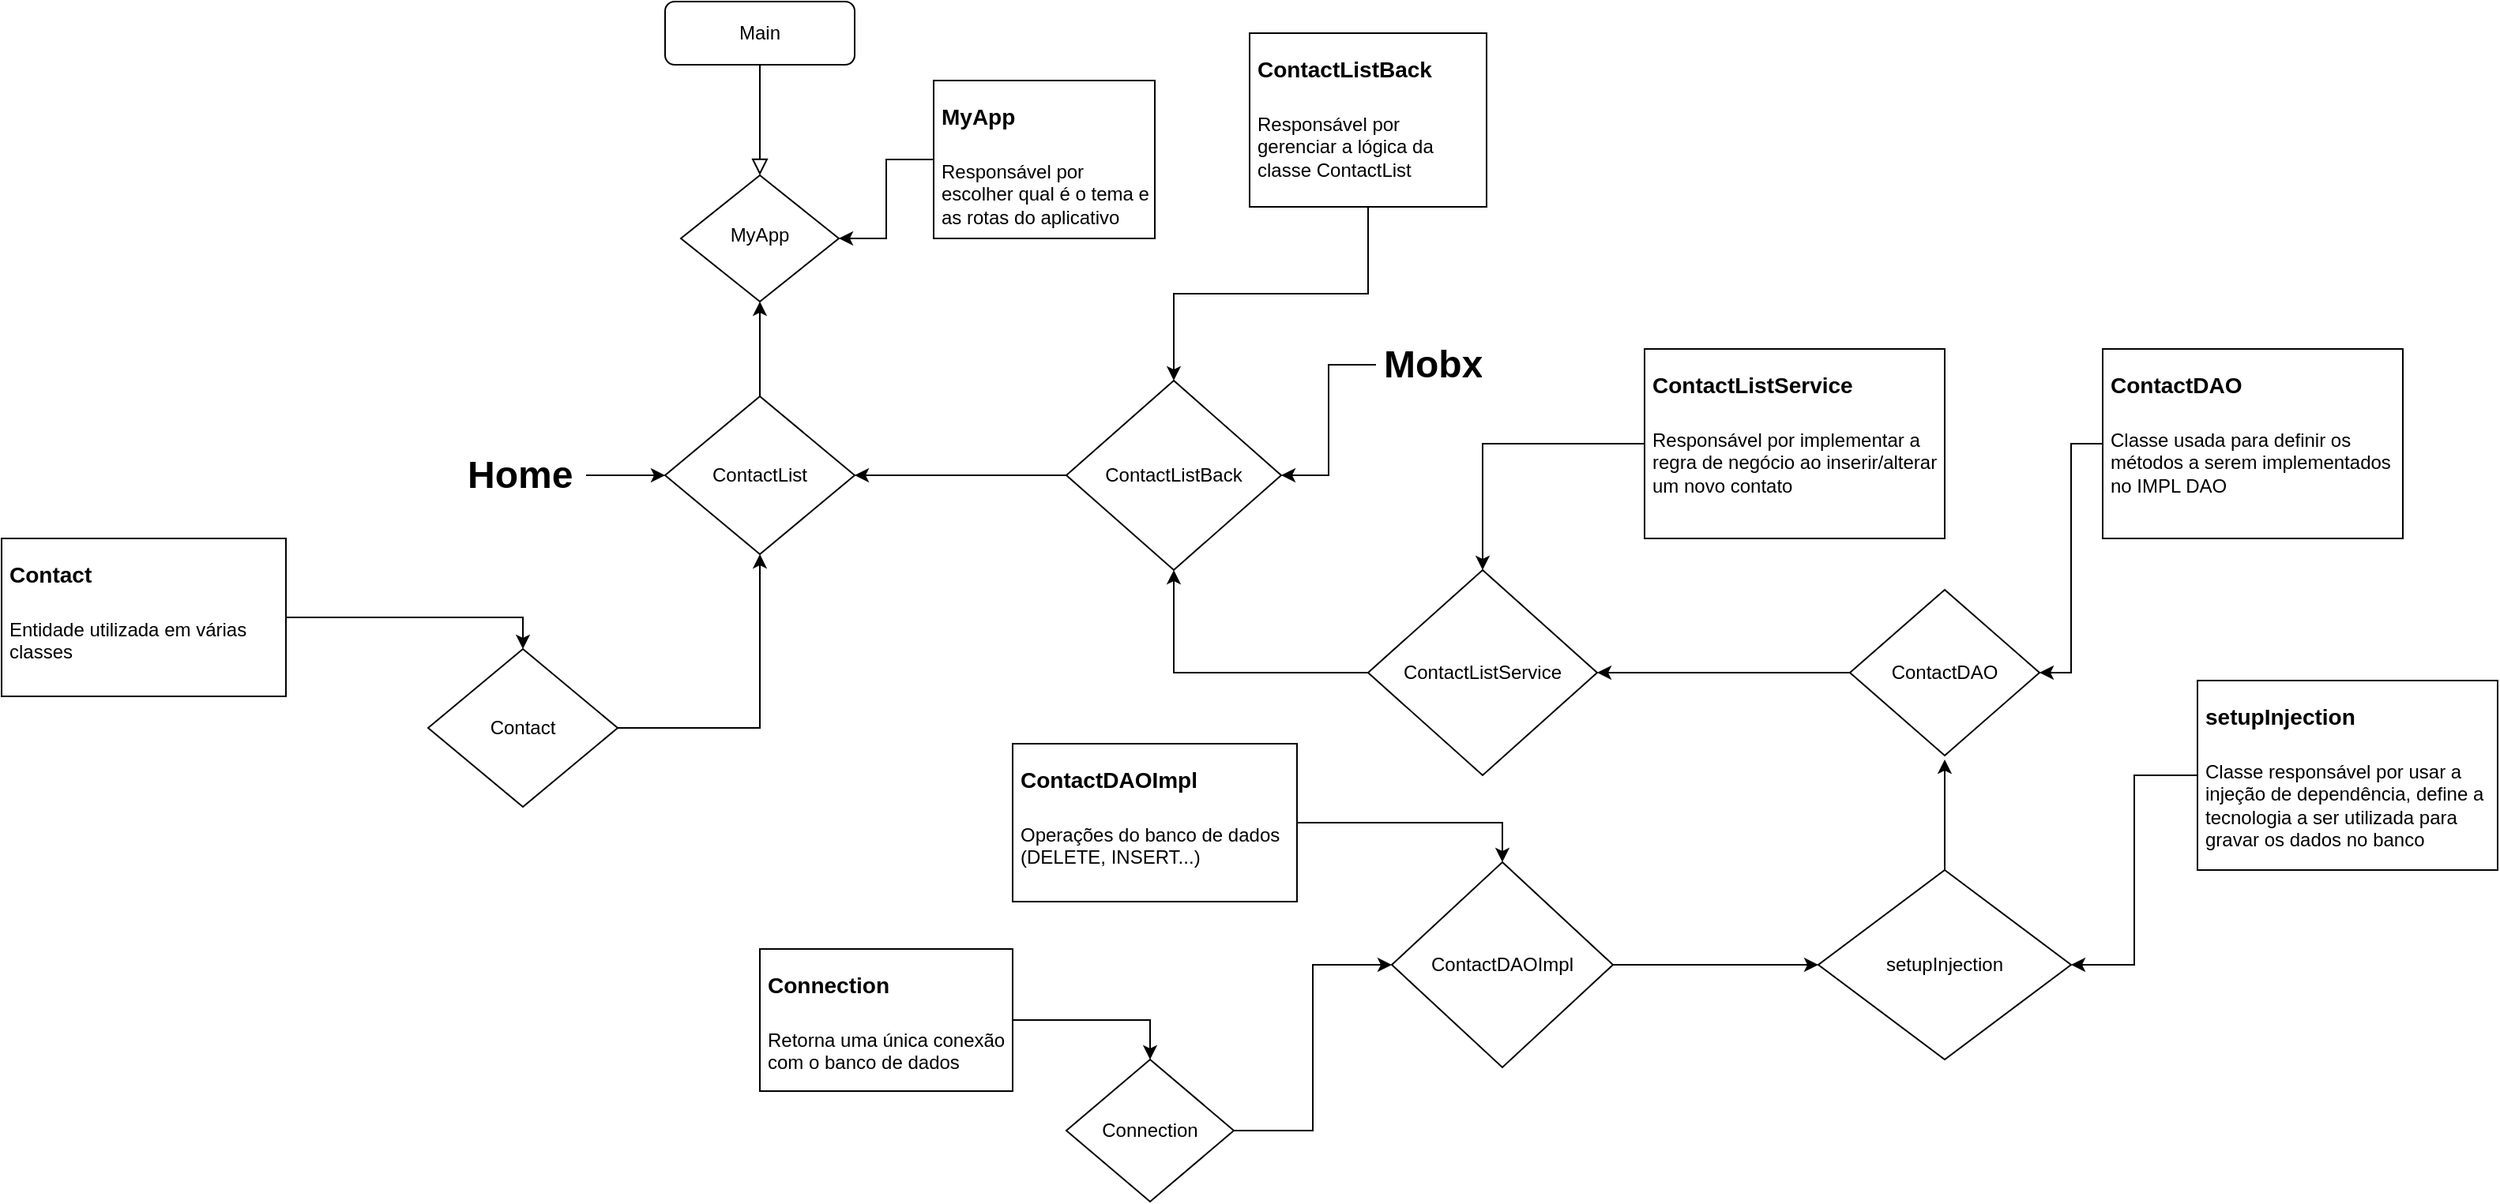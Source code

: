 <mxfile version="14.5.3" type="device"><diagram id="C5RBs43oDa-KdzZeNtuy" name="Page-1"><mxGraphModel dx="2253" dy="714" grid="1" gridSize="10" guides="1" tooltips="1" connect="1" arrows="1" fold="1" page="1" pageScale="1" pageWidth="827" pageHeight="1169" math="0" shadow="0"><root><mxCell id="WIyWlLk6GJQsqaUBKTNV-0"/><mxCell id="WIyWlLk6GJQsqaUBKTNV-1" parent="WIyWlLk6GJQsqaUBKTNV-0"/><mxCell id="WIyWlLk6GJQsqaUBKTNV-2" value="" style="rounded=0;html=1;jettySize=auto;orthogonalLoop=1;fontSize=11;endArrow=block;endFill=0;endSize=8;strokeWidth=1;shadow=0;labelBackgroundColor=none;edgeStyle=orthogonalEdgeStyle;" parent="WIyWlLk6GJQsqaUBKTNV-1" source="WIyWlLk6GJQsqaUBKTNV-3" target="WIyWlLk6GJQsqaUBKTNV-6" edge="1"><mxGeometry relative="1" as="geometry"/></mxCell><mxCell id="WIyWlLk6GJQsqaUBKTNV-3" value="Main" style="rounded=1;whiteSpace=wrap;html=1;fontSize=12;glass=0;strokeWidth=1;shadow=0;" parent="WIyWlLk6GJQsqaUBKTNV-1" vertex="1"><mxGeometry x="160" y="80" width="120" height="40" as="geometry"/></mxCell><mxCell id="WIyWlLk6GJQsqaUBKTNV-6" value="MyApp" style="rhombus;whiteSpace=wrap;html=1;shadow=0;fontFamily=Helvetica;fontSize=12;align=center;strokeWidth=1;spacing=6;spacingTop=-4;" parent="WIyWlLk6GJQsqaUBKTNV-1" vertex="1"><mxGeometry x="170" y="190" width="100" height="80" as="geometry"/></mxCell><mxCell id="-jlaXcIryAmFr-kh_1p5-1" style="edgeStyle=orthogonalEdgeStyle;rounded=0;orthogonalLoop=1;jettySize=auto;html=1;" edge="1" parent="WIyWlLk6GJQsqaUBKTNV-1" source="-jlaXcIryAmFr-kh_1p5-0" target="WIyWlLk6GJQsqaUBKTNV-6"><mxGeometry relative="1" as="geometry"/></mxCell><mxCell id="-jlaXcIryAmFr-kh_1p5-0" value="&lt;h1&gt;&lt;font style=&quot;font-size: 14px&quot;&gt;MyApp&lt;/font&gt;&lt;/h1&gt;&lt;p&gt;Responsável por escolher qual é o tema e as rotas do aplicativo&lt;/p&gt;" style="text;html=1;fillColor=none;spacing=5;spacingTop=-20;whiteSpace=wrap;overflow=hidden;rounded=0;strokeColor=#000000;" vertex="1" parent="WIyWlLk6GJQsqaUBKTNV-1"><mxGeometry x="330" y="130" width="140" height="100" as="geometry"/></mxCell><mxCell id="-jlaXcIryAmFr-kh_1p5-3" style="edgeStyle=orthogonalEdgeStyle;rounded=0;orthogonalLoop=1;jettySize=auto;html=1;entryX=0.5;entryY=1;entryDx=0;entryDy=0;" edge="1" parent="WIyWlLk6GJQsqaUBKTNV-1" source="-jlaXcIryAmFr-kh_1p5-2" target="WIyWlLk6GJQsqaUBKTNV-6"><mxGeometry relative="1" as="geometry"><mxPoint x="230" y="260" as="targetPoint"/></mxGeometry></mxCell><mxCell id="-jlaXcIryAmFr-kh_1p5-2" value="ContactList" style="rhombus;whiteSpace=wrap;html=1;" vertex="1" parent="WIyWlLk6GJQsqaUBKTNV-1"><mxGeometry x="160" y="330" width="120" height="100" as="geometry"/></mxCell><mxCell id="-jlaXcIryAmFr-kh_1p5-5" style="edgeStyle=orthogonalEdgeStyle;rounded=0;orthogonalLoop=1;jettySize=auto;html=1;" edge="1" parent="WIyWlLk6GJQsqaUBKTNV-1" source="-jlaXcIryAmFr-kh_1p5-4" target="-jlaXcIryAmFr-kh_1p5-2"><mxGeometry relative="1" as="geometry"/></mxCell><mxCell id="-jlaXcIryAmFr-kh_1p5-4" value="ContactListBack" style="rhombus;whiteSpace=wrap;html=1;" vertex="1" parent="WIyWlLk6GJQsqaUBKTNV-1"><mxGeometry x="414" y="320" width="136" height="120" as="geometry"/></mxCell><mxCell id="-jlaXcIryAmFr-kh_1p5-7" style="edgeStyle=orthogonalEdgeStyle;rounded=0;orthogonalLoop=1;jettySize=auto;html=1;" edge="1" parent="WIyWlLk6GJQsqaUBKTNV-1" source="-jlaXcIryAmFr-kh_1p5-6" target="-jlaXcIryAmFr-kh_1p5-2"><mxGeometry relative="1" as="geometry"/></mxCell><mxCell id="-jlaXcIryAmFr-kh_1p5-6" value="&lt;h1&gt;Home&lt;/h1&gt;" style="text;html=1;strokeColor=none;fillColor=none;spacing=5;spacingTop=-20;whiteSpace=wrap;overflow=hidden;rounded=0;" vertex="1" parent="WIyWlLk6GJQsqaUBKTNV-1"><mxGeometry x="30" y="360" width="80" height="40" as="geometry"/></mxCell><mxCell id="-jlaXcIryAmFr-kh_1p5-9" style="edgeStyle=orthogonalEdgeStyle;rounded=0;orthogonalLoop=1;jettySize=auto;html=1;entryX=0.5;entryY=0;entryDx=0;entryDy=0;" edge="1" parent="WIyWlLk6GJQsqaUBKTNV-1" source="-jlaXcIryAmFr-kh_1p5-8" target="-jlaXcIryAmFr-kh_1p5-4"><mxGeometry relative="1" as="geometry"/></mxCell><mxCell id="-jlaXcIryAmFr-kh_1p5-8" value="&lt;h1&gt;&lt;font style=&quot;font-size: 14px&quot;&gt;ContactListBack&lt;/font&gt;&lt;/h1&gt;&lt;h1&gt;&lt;p style=&quot;font-size: 12px ; font-weight: 400&quot;&gt;Responsável por gerenciar a lógica da classe ContactList&lt;/p&gt;&lt;/h1&gt;" style="text;html=1;fillColor=none;spacing=5;spacingTop=-20;whiteSpace=wrap;overflow=hidden;rounded=0;strokeColor=#000000;" vertex="1" parent="WIyWlLk6GJQsqaUBKTNV-1"><mxGeometry x="530" y="100" width="150" height="110" as="geometry"/></mxCell><mxCell id="-jlaXcIryAmFr-kh_1p5-11" style="edgeStyle=orthogonalEdgeStyle;rounded=0;orthogonalLoop=1;jettySize=auto;html=1;" edge="1" parent="WIyWlLk6GJQsqaUBKTNV-1" source="-jlaXcIryAmFr-kh_1p5-10" target="-jlaXcIryAmFr-kh_1p5-4"><mxGeometry relative="1" as="geometry"/></mxCell><mxCell id="-jlaXcIryAmFr-kh_1p5-10" value="&lt;h1&gt;&lt;span&gt;Mobx&lt;/span&gt;&lt;br&gt;&lt;/h1&gt;" style="text;html=1;strokeColor=none;fillColor=none;spacing=5;spacingTop=-20;whiteSpace=wrap;overflow=hidden;rounded=0;" vertex="1" parent="WIyWlLk6GJQsqaUBKTNV-1"><mxGeometry x="610" y="290" width="70" height="40" as="geometry"/></mxCell><mxCell id="-jlaXcIryAmFr-kh_1p5-13" style="edgeStyle=orthogonalEdgeStyle;rounded=0;orthogonalLoop=1;jettySize=auto;html=1;entryX=0.5;entryY=1;entryDx=0;entryDy=0;" edge="1" parent="WIyWlLk6GJQsqaUBKTNV-1" source="-jlaXcIryAmFr-kh_1p5-12" target="-jlaXcIryAmFr-kh_1p5-4"><mxGeometry relative="1" as="geometry"/></mxCell><mxCell id="-jlaXcIryAmFr-kh_1p5-12" value="ContactListService" style="rhombus;whiteSpace=wrap;html=1;strokeColor=#000000;" vertex="1" parent="WIyWlLk6GJQsqaUBKTNV-1"><mxGeometry x="605" y="440" width="145" height="130" as="geometry"/></mxCell><mxCell id="-jlaXcIryAmFr-kh_1p5-15" style="edgeStyle=orthogonalEdgeStyle;rounded=0;orthogonalLoop=1;jettySize=auto;html=1;entryX=0.5;entryY=0;entryDx=0;entryDy=0;" edge="1" parent="WIyWlLk6GJQsqaUBKTNV-1" source="-jlaXcIryAmFr-kh_1p5-14" target="-jlaXcIryAmFr-kh_1p5-12"><mxGeometry relative="1" as="geometry"/></mxCell><mxCell id="-jlaXcIryAmFr-kh_1p5-14" value="&lt;h1&gt;&lt;font style=&quot;font-size: 14px&quot;&gt;ContactListService&lt;/font&gt;&lt;/h1&gt;&lt;h1&gt;&lt;p style=&quot;font-size: 12px ; font-weight: 400&quot;&gt;Responsável por implementar a regra de negócio ao inserir/alterar um novo contato&lt;/p&gt;&lt;/h1&gt;" style="text;html=1;fillColor=none;spacing=5;spacingTop=-20;whiteSpace=wrap;overflow=hidden;rounded=0;strokeColor=#000000;" vertex="1" parent="WIyWlLk6GJQsqaUBKTNV-1"><mxGeometry x="780" y="300" width="190" height="120" as="geometry"/></mxCell><mxCell id="-jlaXcIryAmFr-kh_1p5-17" style="edgeStyle=orthogonalEdgeStyle;rounded=0;orthogonalLoop=1;jettySize=auto;html=1;entryX=1;entryY=0.5;entryDx=0;entryDy=0;" edge="1" parent="WIyWlLk6GJQsqaUBKTNV-1" source="-jlaXcIryAmFr-kh_1p5-16" target="-jlaXcIryAmFr-kh_1p5-12"><mxGeometry relative="1" as="geometry"/></mxCell><mxCell id="-jlaXcIryAmFr-kh_1p5-16" value="ContactDAO" style="rhombus;whiteSpace=wrap;html=1;strokeColor=#000000;" vertex="1" parent="WIyWlLk6GJQsqaUBKTNV-1"><mxGeometry x="910" y="452.5" width="120" height="105" as="geometry"/></mxCell><mxCell id="-jlaXcIryAmFr-kh_1p5-19" style="edgeStyle=orthogonalEdgeStyle;rounded=0;orthogonalLoop=1;jettySize=auto;html=1;entryX=1;entryY=0.5;entryDx=0;entryDy=0;" edge="1" parent="WIyWlLk6GJQsqaUBKTNV-1" source="-jlaXcIryAmFr-kh_1p5-18" target="-jlaXcIryAmFr-kh_1p5-16"><mxGeometry relative="1" as="geometry"/></mxCell><mxCell id="-jlaXcIryAmFr-kh_1p5-18" value="&lt;h1&gt;&lt;span style=&quot;font-size: 14px&quot;&gt;ContactDAO&lt;/span&gt;&lt;/h1&gt;&lt;h1&gt;&lt;p style=&quot;font-size: 12px ; font-weight: 400&quot;&gt;Classe usada para definir os métodos a serem implementados no IMPL DAO&lt;/p&gt;&lt;/h1&gt;" style="text;html=1;fillColor=none;spacing=5;spacingTop=-20;whiteSpace=wrap;overflow=hidden;rounded=0;strokeColor=#000000;" vertex="1" parent="WIyWlLk6GJQsqaUBKTNV-1"><mxGeometry x="1070" y="300" width="190" height="120" as="geometry"/></mxCell><mxCell id="-jlaXcIryAmFr-kh_1p5-21" style="edgeStyle=orthogonalEdgeStyle;rounded=0;orthogonalLoop=1;jettySize=auto;html=1;" edge="1" parent="WIyWlLk6GJQsqaUBKTNV-1" source="-jlaXcIryAmFr-kh_1p5-20"><mxGeometry relative="1" as="geometry"><mxPoint x="970" y="560" as="targetPoint"/></mxGeometry></mxCell><mxCell id="-jlaXcIryAmFr-kh_1p5-20" value="setupInjection" style="rhombus;whiteSpace=wrap;html=1;strokeColor=#000000;" vertex="1" parent="WIyWlLk6GJQsqaUBKTNV-1"><mxGeometry x="890" y="630" width="160" height="120" as="geometry"/></mxCell><mxCell id="-jlaXcIryAmFr-kh_1p5-23" style="edgeStyle=orthogonalEdgeStyle;rounded=0;orthogonalLoop=1;jettySize=auto;html=1;" edge="1" parent="WIyWlLk6GJQsqaUBKTNV-1" source="-jlaXcIryAmFr-kh_1p5-22" target="-jlaXcIryAmFr-kh_1p5-20"><mxGeometry relative="1" as="geometry"/></mxCell><mxCell id="-jlaXcIryAmFr-kh_1p5-22" value="&lt;h1&gt;&lt;span style=&quot;font-size: 14px&quot;&gt;setupInjection&lt;/span&gt;&lt;/h1&gt;&lt;h1&gt;&lt;p style=&quot;font-size: 12px ; font-weight: 400&quot;&gt;Classe responsável por usar a injeção de dependência, define a tecnologia a ser utilizada para gravar os dados no banco&amp;nbsp;&lt;/p&gt;&lt;/h1&gt;" style="text;html=1;fillColor=none;spacing=5;spacingTop=-20;whiteSpace=wrap;overflow=hidden;rounded=0;strokeColor=#000000;" vertex="1" parent="WIyWlLk6GJQsqaUBKTNV-1"><mxGeometry x="1130" y="510" width="190" height="120" as="geometry"/></mxCell><mxCell id="-jlaXcIryAmFr-kh_1p5-25" style="edgeStyle=orthogonalEdgeStyle;rounded=0;orthogonalLoop=1;jettySize=auto;html=1;entryX=0;entryY=0.5;entryDx=0;entryDy=0;" edge="1" parent="WIyWlLk6GJQsqaUBKTNV-1" source="-jlaXcIryAmFr-kh_1p5-24" target="-jlaXcIryAmFr-kh_1p5-20"><mxGeometry relative="1" as="geometry"/></mxCell><mxCell id="-jlaXcIryAmFr-kh_1p5-24" value="ContactDAOImpl" style="rhombus;whiteSpace=wrap;html=1;strokeColor=#000000;" vertex="1" parent="WIyWlLk6GJQsqaUBKTNV-1"><mxGeometry x="620" y="625" width="140" height="130" as="geometry"/></mxCell><mxCell id="-jlaXcIryAmFr-kh_1p5-28" style="edgeStyle=orthogonalEdgeStyle;rounded=0;orthogonalLoop=1;jettySize=auto;html=1;entryX=0.5;entryY=0;entryDx=0;entryDy=0;" edge="1" parent="WIyWlLk6GJQsqaUBKTNV-1" source="-jlaXcIryAmFr-kh_1p5-27" target="-jlaXcIryAmFr-kh_1p5-24"><mxGeometry relative="1" as="geometry"/></mxCell><mxCell id="-jlaXcIryAmFr-kh_1p5-27" value="&lt;h1&gt;&lt;font style=&quot;font-size: 14px&quot;&gt;ContactDAOImpl&lt;/font&gt;&lt;/h1&gt;&lt;h1&gt;&lt;p style=&quot;font-size: 12px ; font-weight: 400&quot;&gt;Operações do banco de dados (DELETE, INSERT...&lt;span&gt;)&lt;/span&gt;&lt;/p&gt;&lt;/h1&gt;" style="text;html=1;fillColor=none;spacing=5;spacingTop=-20;whiteSpace=wrap;overflow=hidden;rounded=0;strokeColor=#000000;" vertex="1" parent="WIyWlLk6GJQsqaUBKTNV-1"><mxGeometry x="380" y="550" width="180" height="100" as="geometry"/></mxCell><mxCell id="-jlaXcIryAmFr-kh_1p5-30" style="edgeStyle=orthogonalEdgeStyle;rounded=0;orthogonalLoop=1;jettySize=auto;html=1;entryX=0;entryY=0.5;entryDx=0;entryDy=0;" edge="1" parent="WIyWlLk6GJQsqaUBKTNV-1" source="-jlaXcIryAmFr-kh_1p5-29" target="-jlaXcIryAmFr-kh_1p5-24"><mxGeometry relative="1" as="geometry"/></mxCell><mxCell id="-jlaXcIryAmFr-kh_1p5-29" value="Connection" style="rhombus;whiteSpace=wrap;html=1;strokeColor=#000000;" vertex="1" parent="WIyWlLk6GJQsqaUBKTNV-1"><mxGeometry x="414" y="750" width="106" height="90" as="geometry"/></mxCell><mxCell id="-jlaXcIryAmFr-kh_1p5-33" style="edgeStyle=orthogonalEdgeStyle;rounded=0;orthogonalLoop=1;jettySize=auto;html=1;entryX=0.5;entryY=0;entryDx=0;entryDy=0;" edge="1" parent="WIyWlLk6GJQsqaUBKTNV-1" source="-jlaXcIryAmFr-kh_1p5-32" target="-jlaXcIryAmFr-kh_1p5-29"><mxGeometry relative="1" as="geometry"/></mxCell><mxCell id="-jlaXcIryAmFr-kh_1p5-32" value="&lt;h1&gt;&lt;font style=&quot;font-size: 14px&quot;&gt;Connection&lt;/font&gt;&lt;/h1&gt;&lt;h1&gt;&lt;p style=&quot;font-size: 12px ; font-weight: 400&quot;&gt;Retorna uma única conexão com o banco de dados&lt;/p&gt;&lt;/h1&gt;" style="text;html=1;fillColor=none;spacing=5;spacingTop=-20;whiteSpace=wrap;overflow=hidden;rounded=0;strokeColor=#000000;" vertex="1" parent="WIyWlLk6GJQsqaUBKTNV-1"><mxGeometry x="220" y="680" width="160" height="90" as="geometry"/></mxCell><mxCell id="-jlaXcIryAmFr-kh_1p5-35" style="edgeStyle=orthogonalEdgeStyle;rounded=0;orthogonalLoop=1;jettySize=auto;html=1;entryX=0.5;entryY=1;entryDx=0;entryDy=0;" edge="1" parent="WIyWlLk6GJQsqaUBKTNV-1" source="-jlaXcIryAmFr-kh_1p5-34" target="-jlaXcIryAmFr-kh_1p5-2"><mxGeometry relative="1" as="geometry"/></mxCell><mxCell id="-jlaXcIryAmFr-kh_1p5-34" value="Contact" style="rhombus;whiteSpace=wrap;html=1;strokeColor=#000000;" vertex="1" parent="WIyWlLk6GJQsqaUBKTNV-1"><mxGeometry x="10" y="490" width="120" height="100" as="geometry"/></mxCell><mxCell id="-jlaXcIryAmFr-kh_1p5-37" style="edgeStyle=orthogonalEdgeStyle;rounded=0;orthogonalLoop=1;jettySize=auto;html=1;entryX=0.5;entryY=0;entryDx=0;entryDy=0;" edge="1" parent="WIyWlLk6GJQsqaUBKTNV-1" source="-jlaXcIryAmFr-kh_1p5-36" target="-jlaXcIryAmFr-kh_1p5-34"><mxGeometry relative="1" as="geometry"/></mxCell><mxCell id="-jlaXcIryAmFr-kh_1p5-36" value="&lt;h1&gt;&lt;font style=&quot;font-size: 14px&quot;&gt;Contact&lt;/font&gt;&lt;/h1&gt;&lt;h1&gt;&lt;p style=&quot;font-size: 12px ; font-weight: 400&quot;&gt;Entidade utilizada em várias classes&lt;/p&gt;&lt;/h1&gt;" style="text;html=1;fillColor=none;spacing=5;spacingTop=-20;whiteSpace=wrap;overflow=hidden;rounded=0;strokeColor=#000000;" vertex="1" parent="WIyWlLk6GJQsqaUBKTNV-1"><mxGeometry x="-260" y="420" width="180" height="100" as="geometry"/></mxCell></root></mxGraphModel></diagram></mxfile>